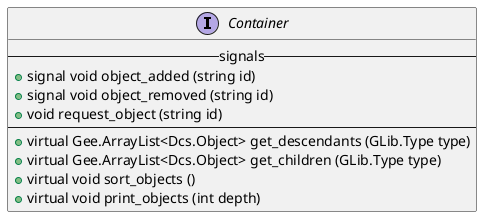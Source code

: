 /'
 ' UML include file for Container interface
 '/

@startuml
interface Container {
    -- signals --
    +signal void object_added (string id)
    +signal void object_removed (string id)
    +void request_object (string id)
    ----
    +virtual Gee.ArrayList<Dcs.Object> get_descendants (GLib.Type type)
    +virtual Gee.ArrayList<Dcs.Object> get_children (GLib.Type type)
    +virtual void sort_objects ()
    +virtual void print_objects (int depth)
}
@enduml
